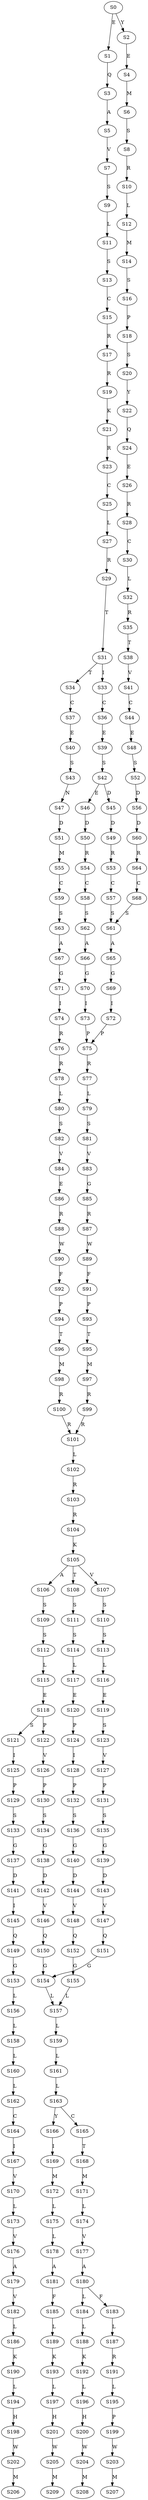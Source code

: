 strict digraph  {
	S0 -> S1 [ label = E ];
	S0 -> S2 [ label = Y ];
	S1 -> S3 [ label = Q ];
	S2 -> S4 [ label = E ];
	S3 -> S5 [ label = A ];
	S4 -> S6 [ label = M ];
	S5 -> S7 [ label = V ];
	S6 -> S8 [ label = S ];
	S7 -> S9 [ label = S ];
	S8 -> S10 [ label = R ];
	S9 -> S11 [ label = L ];
	S10 -> S12 [ label = L ];
	S11 -> S13 [ label = S ];
	S12 -> S14 [ label = M ];
	S13 -> S15 [ label = C ];
	S14 -> S16 [ label = S ];
	S15 -> S17 [ label = R ];
	S16 -> S18 [ label = P ];
	S17 -> S19 [ label = R ];
	S18 -> S20 [ label = S ];
	S19 -> S21 [ label = K ];
	S20 -> S22 [ label = Y ];
	S21 -> S23 [ label = R ];
	S22 -> S24 [ label = Q ];
	S23 -> S25 [ label = C ];
	S24 -> S26 [ label = E ];
	S25 -> S27 [ label = L ];
	S26 -> S28 [ label = R ];
	S27 -> S29 [ label = R ];
	S28 -> S30 [ label = C ];
	S29 -> S31 [ label = T ];
	S30 -> S32 [ label = L ];
	S31 -> S33 [ label = I ];
	S31 -> S34 [ label = T ];
	S32 -> S35 [ label = R ];
	S33 -> S36 [ label = C ];
	S34 -> S37 [ label = C ];
	S35 -> S38 [ label = T ];
	S36 -> S39 [ label = E ];
	S37 -> S40 [ label = E ];
	S38 -> S41 [ label = V ];
	S39 -> S42 [ label = S ];
	S40 -> S43 [ label = S ];
	S41 -> S44 [ label = C ];
	S42 -> S45 [ label = D ];
	S42 -> S46 [ label = E ];
	S43 -> S47 [ label = N ];
	S44 -> S48 [ label = E ];
	S45 -> S49 [ label = D ];
	S46 -> S50 [ label = D ];
	S47 -> S51 [ label = D ];
	S48 -> S52 [ label = S ];
	S49 -> S53 [ label = R ];
	S50 -> S54 [ label = R ];
	S51 -> S55 [ label = M ];
	S52 -> S56 [ label = D ];
	S53 -> S57 [ label = C ];
	S54 -> S58 [ label = C ];
	S55 -> S59 [ label = C ];
	S56 -> S60 [ label = D ];
	S57 -> S61 [ label = S ];
	S58 -> S62 [ label = S ];
	S59 -> S63 [ label = S ];
	S60 -> S64 [ label = R ];
	S61 -> S65 [ label = A ];
	S62 -> S66 [ label = A ];
	S63 -> S67 [ label = A ];
	S64 -> S68 [ label = C ];
	S65 -> S69 [ label = G ];
	S66 -> S70 [ label = G ];
	S67 -> S71 [ label = G ];
	S68 -> S61 [ label = S ];
	S69 -> S72 [ label = I ];
	S70 -> S73 [ label = I ];
	S71 -> S74 [ label = I ];
	S72 -> S75 [ label = P ];
	S73 -> S75 [ label = P ];
	S74 -> S76 [ label = R ];
	S75 -> S77 [ label = R ];
	S76 -> S78 [ label = R ];
	S77 -> S79 [ label = L ];
	S78 -> S80 [ label = L ];
	S79 -> S81 [ label = S ];
	S80 -> S82 [ label = S ];
	S81 -> S83 [ label = V ];
	S82 -> S84 [ label = V ];
	S83 -> S85 [ label = G ];
	S84 -> S86 [ label = E ];
	S85 -> S87 [ label = R ];
	S86 -> S88 [ label = R ];
	S87 -> S89 [ label = W ];
	S88 -> S90 [ label = W ];
	S89 -> S91 [ label = F ];
	S90 -> S92 [ label = F ];
	S91 -> S93 [ label = P ];
	S92 -> S94 [ label = P ];
	S93 -> S95 [ label = T ];
	S94 -> S96 [ label = T ];
	S95 -> S97 [ label = M ];
	S96 -> S98 [ label = M ];
	S97 -> S99 [ label = R ];
	S98 -> S100 [ label = R ];
	S99 -> S101 [ label = R ];
	S100 -> S101 [ label = R ];
	S101 -> S102 [ label = L ];
	S102 -> S103 [ label = R ];
	S103 -> S104 [ label = R ];
	S104 -> S105 [ label = K ];
	S105 -> S106 [ label = A ];
	S105 -> S107 [ label = V ];
	S105 -> S108 [ label = T ];
	S106 -> S109 [ label = S ];
	S107 -> S110 [ label = S ];
	S108 -> S111 [ label = S ];
	S109 -> S112 [ label = S ];
	S110 -> S113 [ label = S ];
	S111 -> S114 [ label = S ];
	S112 -> S115 [ label = L ];
	S113 -> S116 [ label = L ];
	S114 -> S117 [ label = L ];
	S115 -> S118 [ label = E ];
	S116 -> S119 [ label = E ];
	S117 -> S120 [ label = E ];
	S118 -> S121 [ label = S ];
	S118 -> S122 [ label = P ];
	S119 -> S123 [ label = S ];
	S120 -> S124 [ label = P ];
	S121 -> S125 [ label = I ];
	S122 -> S126 [ label = V ];
	S123 -> S127 [ label = V ];
	S124 -> S128 [ label = I ];
	S125 -> S129 [ label = P ];
	S126 -> S130 [ label = P ];
	S127 -> S131 [ label = P ];
	S128 -> S132 [ label = P ];
	S129 -> S133 [ label = S ];
	S130 -> S134 [ label = S ];
	S131 -> S135 [ label = S ];
	S132 -> S136 [ label = S ];
	S133 -> S137 [ label = G ];
	S134 -> S138 [ label = G ];
	S135 -> S139 [ label = G ];
	S136 -> S140 [ label = G ];
	S137 -> S141 [ label = D ];
	S138 -> S142 [ label = D ];
	S139 -> S143 [ label = D ];
	S140 -> S144 [ label = D ];
	S141 -> S145 [ label = I ];
	S142 -> S146 [ label = V ];
	S143 -> S147 [ label = V ];
	S144 -> S148 [ label = V ];
	S145 -> S149 [ label = Q ];
	S146 -> S150 [ label = Q ];
	S147 -> S151 [ label = Q ];
	S148 -> S152 [ label = Q ];
	S149 -> S153 [ label = G ];
	S150 -> S154 [ label = G ];
	S151 -> S154 [ label = G ];
	S152 -> S155 [ label = G ];
	S153 -> S156 [ label = L ];
	S154 -> S157 [ label = L ];
	S155 -> S157 [ label = L ];
	S156 -> S158 [ label = L ];
	S157 -> S159 [ label = L ];
	S158 -> S160 [ label = L ];
	S159 -> S161 [ label = L ];
	S160 -> S162 [ label = L ];
	S161 -> S163 [ label = L ];
	S162 -> S164 [ label = C ];
	S163 -> S165 [ label = C ];
	S163 -> S166 [ label = Y ];
	S164 -> S167 [ label = I ];
	S165 -> S168 [ label = T ];
	S166 -> S169 [ label = I ];
	S167 -> S170 [ label = V ];
	S168 -> S171 [ label = M ];
	S169 -> S172 [ label = M ];
	S170 -> S173 [ label = L ];
	S171 -> S174 [ label = L ];
	S172 -> S175 [ label = L ];
	S173 -> S176 [ label = V ];
	S174 -> S177 [ label = V ];
	S175 -> S178 [ label = L ];
	S176 -> S179 [ label = A ];
	S177 -> S180 [ label = A ];
	S178 -> S181 [ label = A ];
	S179 -> S182 [ label = V ];
	S180 -> S183 [ label = F ];
	S180 -> S184 [ label = L ];
	S181 -> S185 [ label = F ];
	S182 -> S186 [ label = L ];
	S183 -> S187 [ label = L ];
	S184 -> S188 [ label = L ];
	S185 -> S189 [ label = L ];
	S186 -> S190 [ label = K ];
	S187 -> S191 [ label = R ];
	S188 -> S192 [ label = K ];
	S189 -> S193 [ label = K ];
	S190 -> S194 [ label = L ];
	S191 -> S195 [ label = L ];
	S192 -> S196 [ label = L ];
	S193 -> S197 [ label = L ];
	S194 -> S198 [ label = H ];
	S195 -> S199 [ label = P ];
	S196 -> S200 [ label = H ];
	S197 -> S201 [ label = H ];
	S198 -> S202 [ label = W ];
	S199 -> S203 [ label = W ];
	S200 -> S204 [ label = W ];
	S201 -> S205 [ label = W ];
	S202 -> S206 [ label = M ];
	S203 -> S207 [ label = M ];
	S204 -> S208 [ label = M ];
	S205 -> S209 [ label = M ];
}
